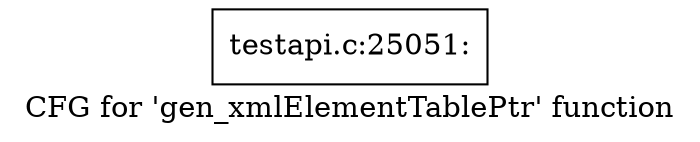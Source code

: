 digraph "CFG for 'gen_xmlElementTablePtr' function" {
	label="CFG for 'gen_xmlElementTablePtr' function";

	Node0x4e7fa80 [shape=record,label="{testapi.c:25051:}"];
}
